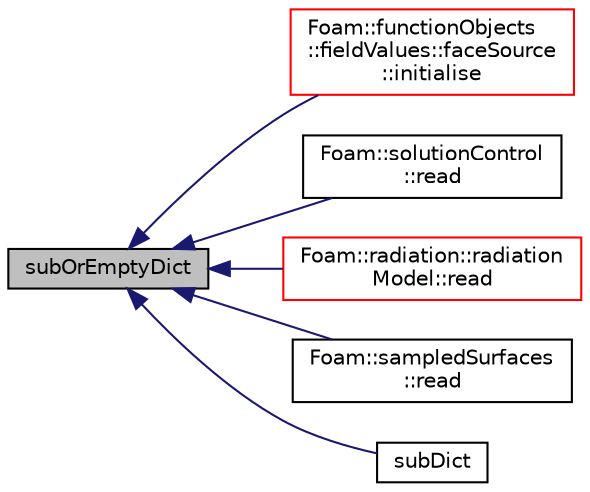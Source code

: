 digraph "subOrEmptyDict"
{
  bgcolor="transparent";
  edge [fontname="Helvetica",fontsize="10",labelfontname="Helvetica",labelfontsize="10"];
  node [fontname="Helvetica",fontsize="10",shape=record];
  rankdir="LR";
  Node1 [label="subOrEmptyDict",height=0.2,width=0.4,color="black", fillcolor="grey75", style="filled", fontcolor="black"];
  Node1 -> Node2 [dir="back",color="midnightblue",fontsize="10",style="solid",fontname="Helvetica"];
  Node2 [label="Foam::functionObjects\l::fieldValues::faceSource\l::initialise",height=0.2,width=0.4,color="red",URL="$a00745.html#a64b2d7a28364c2ec1f1123d4633d20d5",tooltip="Initialise, e.g. face addressing. "];
  Node1 -> Node3 [dir="back",color="midnightblue",fontsize="10",style="solid",fontname="Helvetica"];
  Node3 [label="Foam::solutionControl\l::read",height=0.2,width=0.4,color="black",URL="$a02460.html#a5000fb6b71961a972685d699d4634d34",tooltip="Read controls from fvSolution dictionary. "];
  Node1 -> Node4 [dir="back",color="midnightblue",fontsize="10",style="solid",fontname="Helvetica"];
  Node4 [label="Foam::radiation::radiation\lModel::read",height=0.2,width=0.4,color="red",URL="$a02116.html#a662f37411f405f8a8c278141c5eb6b85",tooltip="Read radiationProperties dictionary. "];
  Node1 -> Node5 [dir="back",color="midnightblue",fontsize="10",style="solid",fontname="Helvetica"];
  Node5 [label="Foam::sampledSurfaces\l::read",height=0.2,width=0.4,color="black",URL="$a02308.html#afac0600fef97b05534a595ce00b272ed",tooltip="Read the sampledSurfaces dictionary. "];
  Node1 -> Node6 [dir="back",color="midnightblue",fontsize="10",style="solid",fontname="Helvetica"];
  Node6 [label="subDict",height=0.2,width=0.4,color="black",URL="$a00530.html#a1156156154972fa8f908fddd593b4c25",tooltip="Find and return a sub-dictionary for manipulation. "];
}
